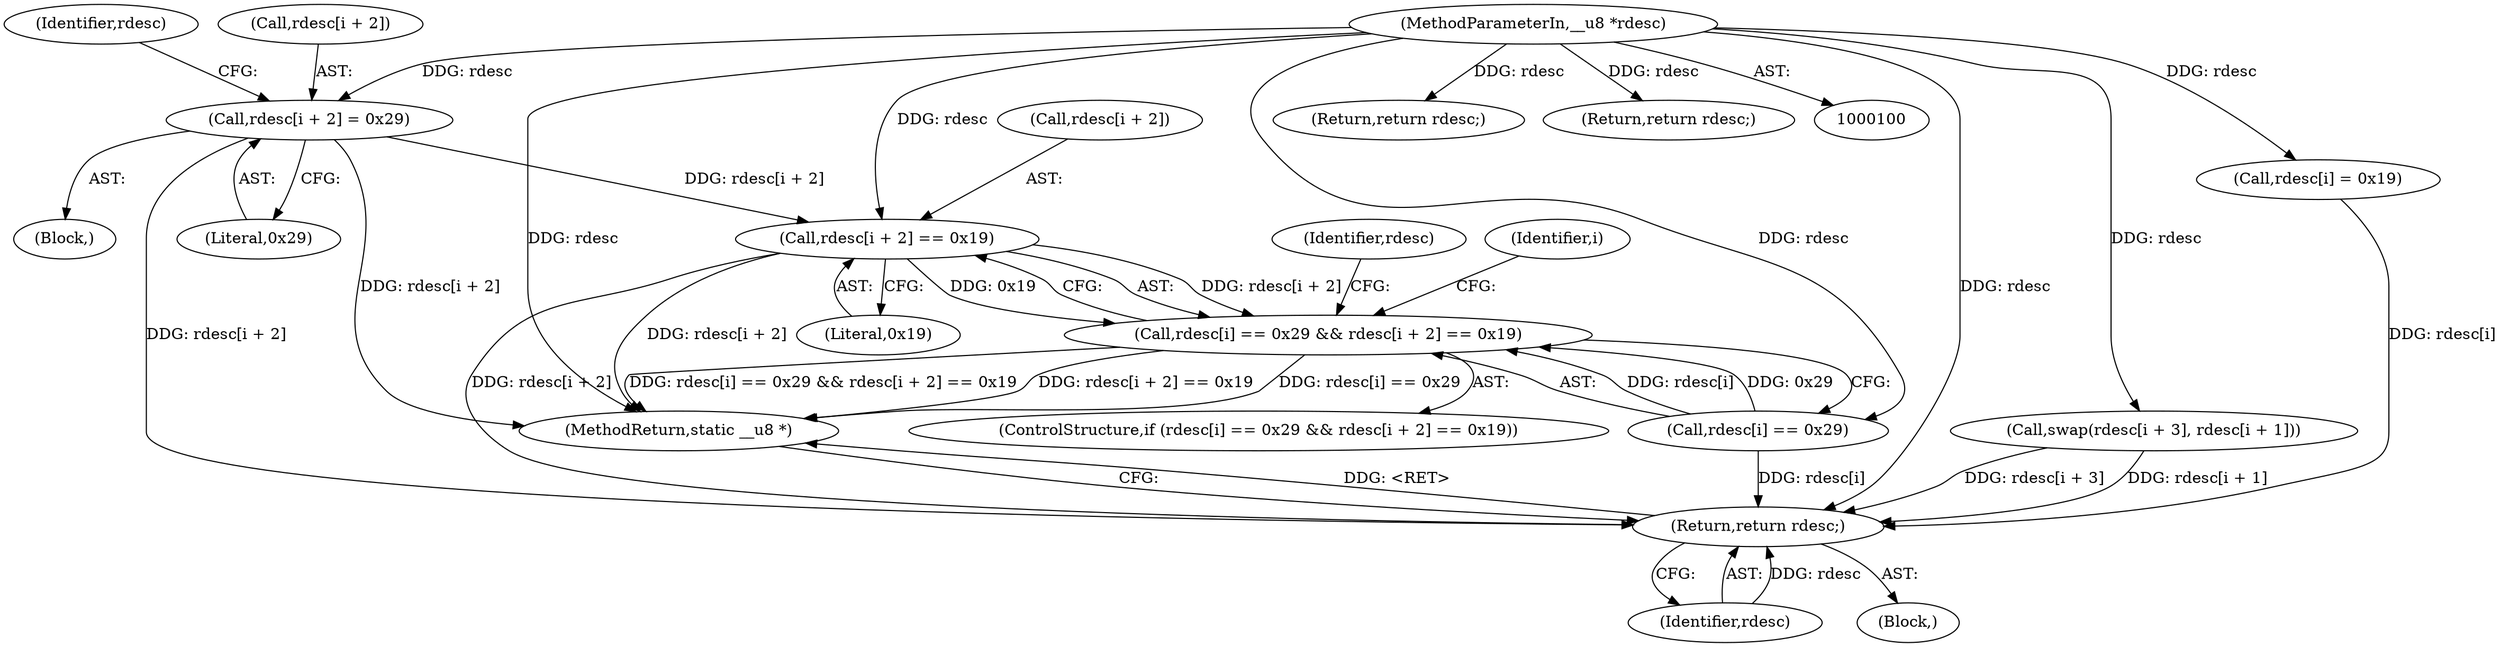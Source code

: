 digraph "0_linux_1ebb71143758f45dc0fa76e2f48429e13b16d110@pointer" {
"1000146" [label="(Call,rdesc[i + 2] == 0x19)"];
"1000159" [label="(Call,rdesc[i + 2] = 0x29)"];
"1000102" [label="(MethodParameterIn,__u8 *rdesc)"];
"1000140" [label="(Call,rdesc[i] == 0x29 && rdesc[i + 2] == 0x19)"];
"1000177" [label="(Return,return rdesc;)"];
"1000179" [label="(MethodReturn,static __u8 *)"];
"1000178" [label="(Identifier,rdesc)"];
"1000118" [label="(Return,return rdesc;)"];
"1000102" [label="(MethodParameterIn,__u8 *rdesc)"];
"1000141" [label="(Call,rdesc[i] == 0x29)"];
"1000138" [label="(Identifier,i)"];
"1000159" [label="(Call,rdesc[i + 2] = 0x29)"];
"1000140" [label="(Call,rdesc[i] == 0x29 && rdesc[i + 2] == 0x19)"];
"1000125" [label="(Return,return rdesc;)"];
"1000156" [label="(Identifier,rdesc)"];
"1000166" [label="(Call,swap(rdesc[i + 3], rdesc[i + 1]))"];
"1000165" [label="(Literal,0x29)"];
"1000147" [label="(Call,rdesc[i + 2])"];
"1000154" [label="(Call,rdesc[i] = 0x19)"];
"1000152" [label="(Literal,0x19)"];
"1000153" [label="(Block,)"];
"1000168" [label="(Identifier,rdesc)"];
"1000104" [label="(Block,)"];
"1000177" [label="(Return,return rdesc;)"];
"1000139" [label="(ControlStructure,if (rdesc[i] == 0x29 && rdesc[i + 2] == 0x19))"];
"1000146" [label="(Call,rdesc[i + 2] == 0x19)"];
"1000160" [label="(Call,rdesc[i + 2])"];
"1000146" -> "1000140"  [label="AST: "];
"1000146" -> "1000152"  [label="CFG: "];
"1000147" -> "1000146"  [label="AST: "];
"1000152" -> "1000146"  [label="AST: "];
"1000140" -> "1000146"  [label="CFG: "];
"1000146" -> "1000179"  [label="DDG: rdesc[i + 2]"];
"1000146" -> "1000140"  [label="DDG: rdesc[i + 2]"];
"1000146" -> "1000140"  [label="DDG: 0x19"];
"1000159" -> "1000146"  [label="DDG: rdesc[i + 2]"];
"1000102" -> "1000146"  [label="DDG: rdesc"];
"1000146" -> "1000177"  [label="DDG: rdesc[i + 2]"];
"1000159" -> "1000153"  [label="AST: "];
"1000159" -> "1000165"  [label="CFG: "];
"1000160" -> "1000159"  [label="AST: "];
"1000165" -> "1000159"  [label="AST: "];
"1000168" -> "1000159"  [label="CFG: "];
"1000159" -> "1000179"  [label="DDG: rdesc[i + 2]"];
"1000102" -> "1000159"  [label="DDG: rdesc"];
"1000159" -> "1000177"  [label="DDG: rdesc[i + 2]"];
"1000102" -> "1000100"  [label="AST: "];
"1000102" -> "1000179"  [label="DDG: rdesc"];
"1000102" -> "1000118"  [label="DDG: rdesc"];
"1000102" -> "1000125"  [label="DDG: rdesc"];
"1000102" -> "1000141"  [label="DDG: rdesc"];
"1000102" -> "1000154"  [label="DDG: rdesc"];
"1000102" -> "1000166"  [label="DDG: rdesc"];
"1000102" -> "1000177"  [label="DDG: rdesc"];
"1000140" -> "1000139"  [label="AST: "];
"1000140" -> "1000141"  [label="CFG: "];
"1000141" -> "1000140"  [label="AST: "];
"1000156" -> "1000140"  [label="CFG: "];
"1000138" -> "1000140"  [label="CFG: "];
"1000140" -> "1000179"  [label="DDG: rdesc[i] == 0x29"];
"1000140" -> "1000179"  [label="DDG: rdesc[i] == 0x29 && rdesc[i + 2] == 0x19"];
"1000140" -> "1000179"  [label="DDG: rdesc[i + 2] == 0x19"];
"1000141" -> "1000140"  [label="DDG: rdesc[i]"];
"1000141" -> "1000140"  [label="DDG: 0x29"];
"1000177" -> "1000104"  [label="AST: "];
"1000177" -> "1000178"  [label="CFG: "];
"1000178" -> "1000177"  [label="AST: "];
"1000179" -> "1000177"  [label="CFG: "];
"1000177" -> "1000179"  [label="DDG: <RET>"];
"1000178" -> "1000177"  [label="DDG: rdesc"];
"1000166" -> "1000177"  [label="DDG: rdesc[i + 1]"];
"1000166" -> "1000177"  [label="DDG: rdesc[i + 3]"];
"1000141" -> "1000177"  [label="DDG: rdesc[i]"];
"1000154" -> "1000177"  [label="DDG: rdesc[i]"];
}
